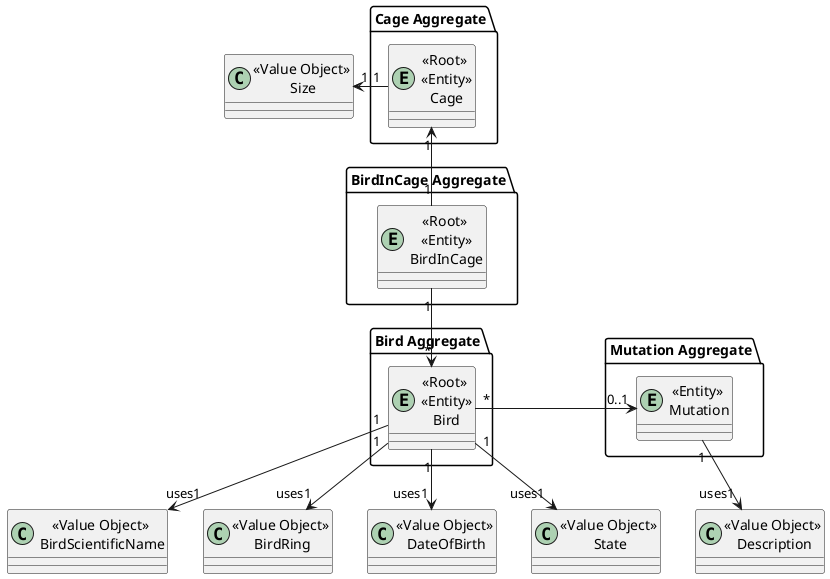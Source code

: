 @startuml

package "Bird Aggregate"{
    entity "<<Root>>\n <<Entity>>\n Bird" as BE
}

class "<<Value Object>>\n BirdScientificName" as BSN

class "<<Value Object>>\n BirdRing" as BR

class "<<Value Object>>\n DateOfBirth" as DB

class "<<Value Object>>\n State" as ST

package "Mutation Aggregate"{
    entity "<<Entity>>\n Mutation" as MUT
}

class "<<Value Object>>\n Description" as DC




BE "*" -r-> "0..1" MUT

'uses Bird
BE "1" --> "uses1" BSN
BE "1" --> "uses1" BR
BE "1" --> "uses1" DB
BE "1" --> "uses1" ST

'uses Mutation
MUT "1" --> "uses1" DC

package "Cage Aggregate"{
    entity "<<Root>>\n <<Entity>>\n Cage" as CG
}

class "<<Value Object>>\n Size" as SZ

'uses cage
CG "1" -l-> "1" SZ

package "BirdInCage Aggregate"{
    entity "<<Root>>\n <<Entity>>\n BirdInCage" as BCG
}

BCG "1" --> "*" BE
BCG "1" -u-> "1" CG
@enduml